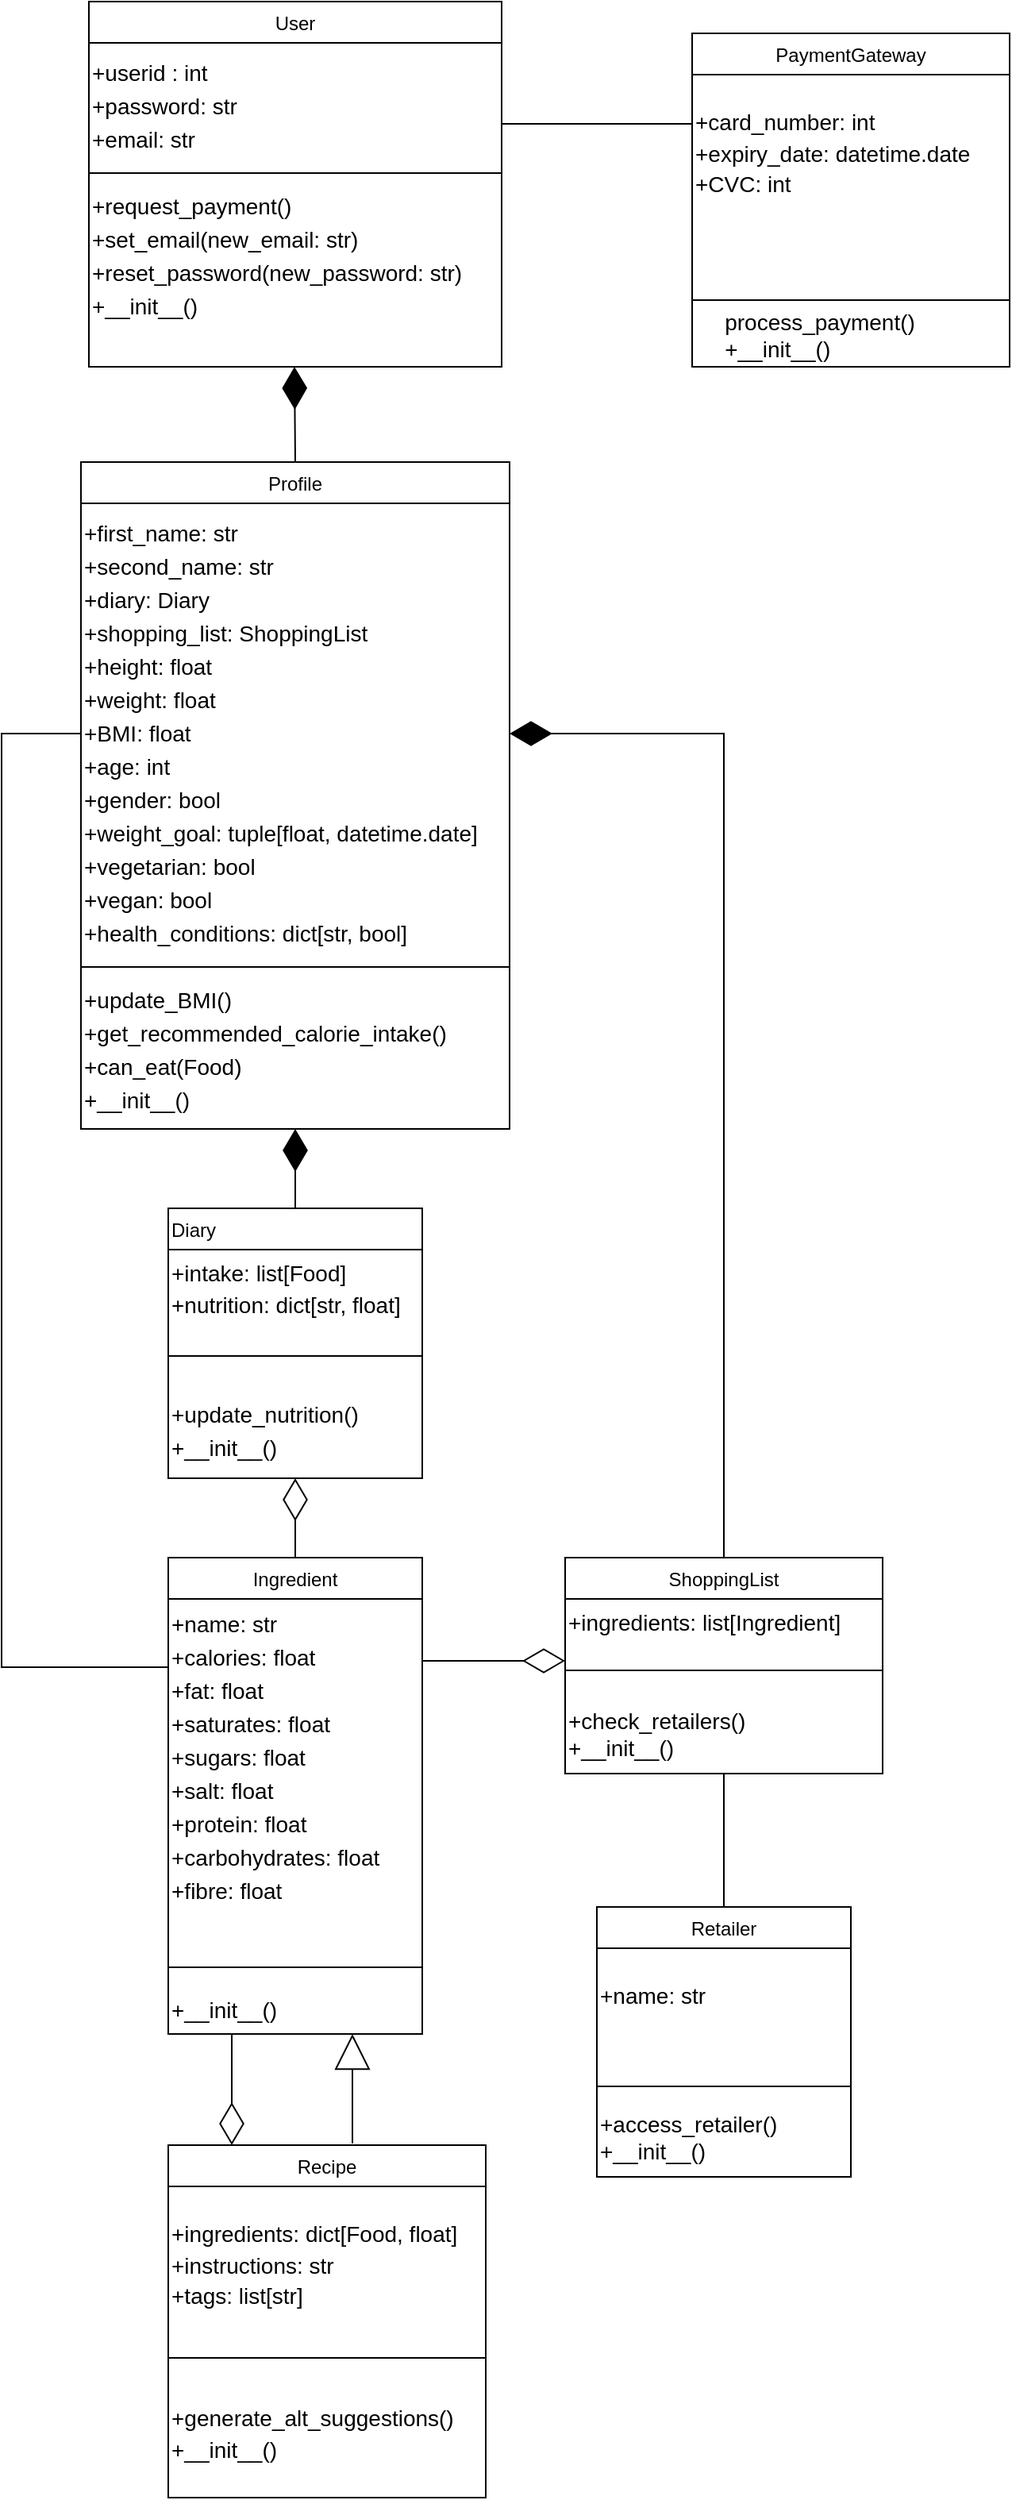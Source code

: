 <mxfile version="20.6.0" type="device"><diagram id="C5RBs43oDa-KdzZeNtuy" name="Page-1"><mxGraphModel dx="2062" dy="1122" grid="1" gridSize="10" guides="1" tooltips="1" connect="1" arrows="1" fold="1" page="1" pageScale="1" pageWidth="827" pageHeight="1169" math="0" shadow="0"><root><mxCell id="WIyWlLk6GJQsqaUBKTNV-0"/><mxCell id="WIyWlLk6GJQsqaUBKTNV-1" parent="WIyWlLk6GJQsqaUBKTNV-0"/><mxCell id="zkfFHV4jXpPFQw0GAbJ--0" value="User" style="swimlane;fontStyle=0;align=center;verticalAlign=top;childLayout=stackLayout;horizontal=1;startSize=26;horizontalStack=0;resizeParent=1;resizeLast=0;collapsible=1;marginBottom=0;rounded=0;shadow=0;strokeWidth=1;" parent="WIyWlLk6GJQsqaUBKTNV-1" vertex="1"><mxGeometry x="151" y="20" width="260" height="230" as="geometry"><mxRectangle x="290" y="45" width="160" height="26" as="alternateBounds"/></mxGeometry></mxCell><mxCell id="yMqz3nc1sIeEjmlRLhhx-20" value="&lt;font style=&quot;font-size: 14px; line-height: 1.5;&quot;&gt;+userid : int&lt;br&gt;+password: str&lt;br&gt;+email: str&lt;br&gt;&lt;/font&gt;" style="text;html=1;align=left;verticalAlign=middle;resizable=0;points=[];autosize=1;strokeColor=none;fillColor=none;fontSize=12;" parent="zkfFHV4jXpPFQw0GAbJ--0" vertex="1"><mxGeometry y="26" width="260" height="80" as="geometry"/></mxCell><mxCell id="zkfFHV4jXpPFQw0GAbJ--4" value="" style="line;html=1;strokeWidth=1;align=left;verticalAlign=middle;spacingTop=-1;spacingLeft=3;spacingRight=3;rotatable=0;labelPosition=right;points=[];portConstraint=eastwest;" parent="zkfFHV4jXpPFQw0GAbJ--0" vertex="1"><mxGeometry y="106" width="260" height="4" as="geometry"/></mxCell><mxCell id="yMqz3nc1sIeEjmlRLhhx-28" value="&lt;span style=&quot;font-size: 14px; line-height: 1.5;&quot;&gt;+request_payment()&lt;br&gt;+set_email(new_email: str)&lt;br&gt;+reset_password(new_password: str)&lt;br&gt;+__init__()&lt;br&gt;&lt;/span&gt;" style="text;html=1;align=left;verticalAlign=middle;resizable=0;points=[];autosize=1;strokeColor=none;fillColor=none;" parent="zkfFHV4jXpPFQw0GAbJ--0" vertex="1"><mxGeometry y="110" width="260" height="100" as="geometry"/></mxCell><mxCell id="yMqz3nc1sIeEjmlRLhhx-119" style="edgeStyle=orthogonalEdgeStyle;rounded=0;jumpSize=6;orthogonalLoop=1;jettySize=auto;html=1;entryX=0.25;entryY=1;entryDx=0;entryDy=0;fontSize=14;startArrow=diamondThin;startFill=0;endArrow=none;endFill=0;endSize=24;startSize=24;" parent="WIyWlLk6GJQsqaUBKTNV-1" source="7hSkZCzcM5xCHee6UhaE-2" target="yMqz3nc1sIeEjmlRLhhx-78" edge="1"><mxGeometry relative="1" as="geometry"><Array as="points"><mxPoint x="241" y="1320"/><mxPoint x="241" y="1320"/></Array></mxGeometry></mxCell><mxCell id="7hSkZCzcM5xCHee6UhaE-2" value="Recipe" style="swimlane;fontStyle=0;align=center;verticalAlign=top;childLayout=stackLayout;horizontal=1;startSize=26;horizontalStack=0;resizeParent=1;resizeLast=0;collapsible=1;marginBottom=0;rounded=0;shadow=0;strokeWidth=1;" parent="WIyWlLk6GJQsqaUBKTNV-1" vertex="1"><mxGeometry x="201" y="1370" width="200" height="222" as="geometry"><mxRectangle x="230" y="140" width="160" height="26" as="alternateBounds"/></mxGeometry></mxCell><mxCell id="yMqz3nc1sIeEjmlRLhhx-98" value="&lt;p style=&quot;line-height: 1.4;&quot;&gt;+ingredients: dict[Food, float]&lt;br&gt;+instructions: str&lt;br&gt;+tags: list[str]&lt;/p&gt;" style="text;html=1;align=left;verticalAlign=middle;resizable=0;points=[];autosize=1;strokeColor=none;fillColor=none;fontSize=14;" parent="7hSkZCzcM5xCHee6UhaE-2" vertex="1"><mxGeometry y="26" width="200" height="100" as="geometry"/></mxCell><mxCell id="7hSkZCzcM5xCHee6UhaE-3" value="" style="line;html=1;strokeWidth=1;align=left;verticalAlign=middle;spacingTop=-1;spacingLeft=3;spacingRight=3;rotatable=0;labelPosition=right;points=[];portConstraint=eastwest;" parent="7hSkZCzcM5xCHee6UhaE-2" vertex="1"><mxGeometry y="126" width="200" height="16" as="geometry"/></mxCell><mxCell id="yMqz3nc1sIeEjmlRLhhx-99" value="&lt;p style=&quot;line-height: 1.4;&quot;&gt;+generate_alt_suggestions()&lt;br&gt;+__init__()&lt;/p&gt;" style="text;html=1;align=left;verticalAlign=middle;resizable=0;points=[];autosize=1;strokeColor=none;fillColor=none;fontSize=14;" parent="7hSkZCzcM5xCHee6UhaE-2" vertex="1"><mxGeometry y="142" width="200" height="80" as="geometry"/></mxCell><mxCell id="yMqz3nc1sIeEjmlRLhhx-113" style="edgeStyle=orthogonalEdgeStyle;rounded=0;jumpSize=6;orthogonalLoop=1;jettySize=auto;html=1;fontSize=14;startArrow=diamondThin;startFill=0;endArrow=none;endFill=0;endSize=23;startSize=24;" parent="WIyWlLk6GJQsqaUBKTNV-1" source="7hSkZCzcM5xCHee6UhaE-4" edge="1"><mxGeometry relative="1" as="geometry"><mxPoint x="361" y="1065" as="targetPoint"/><Array as="points"><mxPoint x="400" y="1065"/><mxPoint x="400" y="1065"/></Array></mxGeometry></mxCell><mxCell id="yMqz3nc1sIeEjmlRLhhx-115" style="edgeStyle=orthogonalEdgeStyle;rounded=0;jumpSize=6;orthogonalLoop=1;jettySize=auto;html=1;entryX=0.5;entryY=0;entryDx=0;entryDy=0;fontSize=14;startArrow=none;startFill=0;endArrow=none;endFill=0;endSize=23;" parent="WIyWlLk6GJQsqaUBKTNV-1" source="7hSkZCzcM5xCHee6UhaE-4" target="yMqz3nc1sIeEjmlRLhhx-63" edge="1"><mxGeometry relative="1" as="geometry"/></mxCell><mxCell id="7hSkZCzcM5xCHee6UhaE-4" value="ShoppingList" style="swimlane;fontStyle=0;align=center;verticalAlign=top;childLayout=stackLayout;horizontal=1;startSize=26;horizontalStack=0;resizeParent=1;resizeLast=0;collapsible=1;marginBottom=0;rounded=0;shadow=0;strokeWidth=1;" parent="WIyWlLk6GJQsqaUBKTNV-1" vertex="1"><mxGeometry x="451" y="1000" width="200" height="136" as="geometry"><mxRectangle x="230" y="140" width="160" height="26" as="alternateBounds"/></mxGeometry></mxCell><mxCell id="yMqz3nc1sIeEjmlRLhhx-110" value="+ingredients: list[Ingredient]" style="text;html=1;align=left;verticalAlign=middle;resizable=0;points=[];autosize=1;strokeColor=none;fillColor=none;fontSize=14;" parent="7hSkZCzcM5xCHee6UhaE-4" vertex="1"><mxGeometry y="26" width="200" height="30" as="geometry"/></mxCell><mxCell id="7hSkZCzcM5xCHee6UhaE-5" value="" style="line;html=1;strokeWidth=1;align=left;verticalAlign=middle;spacingTop=-1;spacingLeft=3;spacingRight=3;rotatable=0;labelPosition=right;points=[];portConstraint=eastwest;" parent="7hSkZCzcM5xCHee6UhaE-4" vertex="1"><mxGeometry y="56" width="200" height="30" as="geometry"/></mxCell><mxCell id="yMqz3nc1sIeEjmlRLhhx-114" value="+check_retailers()&lt;br&gt;+__init__()" style="text;html=1;align=left;verticalAlign=middle;resizable=0;points=[];autosize=1;strokeColor=none;fillColor=none;fontSize=14;" parent="7hSkZCzcM5xCHee6UhaE-4" vertex="1"><mxGeometry y="86" width="200" height="50" as="geometry"/></mxCell><mxCell id="yMqz3nc1sIeEjmlRLhhx-37" value="" style="endArrow=none;endFill=0;endSize=24;html=1;rounded=0;fontSize=14;entryX=0.5;entryY=0;entryDx=0;entryDy=0;startArrow=diamondThin;startFill=1;startSize=24;" parent="WIyWlLk6GJQsqaUBKTNV-1" target="yMqz3nc1sIeEjmlRLhhx-49" edge="1"><mxGeometry width="160" relative="1" as="geometry"><mxPoint x="280.5" y="250" as="sourcePoint"/><mxPoint x="280.5" y="325" as="targetPoint"/></mxGeometry></mxCell><mxCell id="yMqz3nc1sIeEjmlRLhhx-49" value="Profile" style="swimlane;fontStyle=0;align=center;verticalAlign=top;childLayout=stackLayout;horizontal=1;startSize=26;horizontalStack=0;resizeParent=1;resizeLast=0;collapsible=1;marginBottom=0;rounded=0;shadow=0;strokeWidth=1;" parent="WIyWlLk6GJQsqaUBKTNV-1" vertex="1"><mxGeometry x="146" y="310" width="270" height="420" as="geometry"><mxRectangle x="290" y="45" width="160" height="26" as="alternateBounds"/></mxGeometry></mxCell><mxCell id="yMqz3nc1sIeEjmlRLhhx-50" value="&lt;font style=&quot;font-size: 14px; line-height: 1.5;&quot;&gt;+first_name: str&lt;br&gt;+second_name: str&lt;br&gt;+diary: Diary&lt;br&gt;+shopping_list: ShoppingList&lt;br&gt;+height: float&lt;br&gt;+weight: float&lt;br&gt;+BMI: float&lt;br&gt;+age: int&lt;br&gt;+gender: bool&lt;br&gt;+weight_goal: tuple[float, datetime.date]&lt;br&gt;+vegetarian: bool&lt;br&gt;+vegan: bool&lt;br&gt;+health_conditions: dict[str, bool]&lt;br&gt;&lt;/font&gt;" style="text;html=1;align=left;verticalAlign=middle;resizable=0;points=[];autosize=1;strokeColor=none;fillColor=none;fontSize=12;" parent="yMqz3nc1sIeEjmlRLhhx-49" vertex="1"><mxGeometry y="26" width="270" height="290" as="geometry"/></mxCell><mxCell id="yMqz3nc1sIeEjmlRLhhx-51" value="" style="line;html=1;strokeWidth=1;align=left;verticalAlign=middle;spacingTop=-1;spacingLeft=3;spacingRight=3;rotatable=0;labelPosition=right;points=[];portConstraint=eastwest;" parent="yMqz3nc1sIeEjmlRLhhx-49" vertex="1"><mxGeometry y="316" width="270" height="4" as="geometry"/></mxCell><mxCell id="yMqz3nc1sIeEjmlRLhhx-52" value="&lt;span style=&quot;font-size: 14px; line-height: 1.5;&quot;&gt;+update_BMI()&lt;br&gt;+get_recommended_calorie_intake()&lt;br&gt;+can_eat(Food)&lt;br&gt;+__init__()&lt;br&gt;&lt;/span&gt;" style="text;html=1;align=left;verticalAlign=middle;resizable=0;points=[];autosize=1;strokeColor=none;fillColor=none;" parent="yMqz3nc1sIeEjmlRLhhx-49" vertex="1"><mxGeometry y="320" width="270" height="100" as="geometry"/></mxCell><mxCell id="yMqz3nc1sIeEjmlRLhhx-82" style="edgeStyle=orthogonalEdgeStyle;rounded=0;jumpSize=6;orthogonalLoop=1;jettySize=auto;html=1;entryX=0.5;entryY=0;entryDx=0;entryDy=0;fontSize=14;startArrow=diamondThin;startFill=0;endArrow=none;endFill=0;endSize=24;startSize=24;" parent="WIyWlLk6GJQsqaUBKTNV-1" source="yMqz3nc1sIeEjmlRLhhx-53" target="yMqz3nc1sIeEjmlRLhhx-78" edge="1"><mxGeometry relative="1" as="geometry"/></mxCell><mxCell id="yMqz3nc1sIeEjmlRLhhx-53" value="Diary" style="swimlane;fontStyle=0;align=left;verticalAlign=top;childLayout=stackLayout;horizontal=1;startSize=26;horizontalStack=0;resizeParent=1;resizeLast=0;collapsible=1;marginBottom=0;rounded=0;shadow=0;strokeWidth=1;" parent="WIyWlLk6GJQsqaUBKTNV-1" vertex="1"><mxGeometry x="201" y="780" width="160" height="170" as="geometry"><mxRectangle x="230" y="140" width="160" height="26" as="alternateBounds"/></mxGeometry></mxCell><mxCell id="yMqz3nc1sIeEjmlRLhhx-91" value="&lt;span style=&quot;font-size: 14px; line-height: 1.4;&quot;&gt;+intake: list[Food]&lt;br&gt;+nutrition: dict[str, float]&lt;br&gt;&lt;/span&gt;" style="text;html=1;strokeColor=none;fillColor=none;align=left;verticalAlign=middle;whiteSpace=wrap;rounded=0;fontSize=12;" parent="yMqz3nc1sIeEjmlRLhhx-53" vertex="1"><mxGeometry y="26" width="160" height="50" as="geometry"/></mxCell><mxCell id="yMqz3nc1sIeEjmlRLhhx-54" value="" style="line;html=1;strokeWidth=1;align=left;verticalAlign=middle;spacingTop=-1;spacingLeft=3;spacingRight=3;rotatable=0;labelPosition=right;points=[];portConstraint=eastwest;" parent="yMqz3nc1sIeEjmlRLhhx-53" vertex="1"><mxGeometry y="76" width="160" height="34" as="geometry"/></mxCell><mxCell id="yMqz3nc1sIeEjmlRLhhx-93" value="&lt;span style=&quot;font-size: 14px; line-height: 1.5;&quot;&gt;+update_nutrition()&lt;br&gt;+__init__()&lt;br&gt;&lt;/span&gt;" style="text;html=1;align=left;verticalAlign=middle;resizable=0;points=[];autosize=1;strokeColor=none;fillColor=none;" parent="yMqz3nc1sIeEjmlRLhhx-53" vertex="1"><mxGeometry y="110" width="160" height="60" as="geometry"/></mxCell><mxCell id="yMqz3nc1sIeEjmlRLhhx-63" value="Retailer" style="swimlane;fontStyle=0;align=center;verticalAlign=top;childLayout=stackLayout;horizontal=1;startSize=26;horizontalStack=0;resizeParent=1;resizeLast=0;collapsible=1;marginBottom=0;rounded=0;shadow=0;strokeWidth=1;" parent="WIyWlLk6GJQsqaUBKTNV-1" vertex="1"><mxGeometry x="471" y="1220" width="160" height="170" as="geometry"><mxRectangle x="230" y="140" width="160" height="26" as="alternateBounds"/></mxGeometry></mxCell><mxCell id="yMqz3nc1sIeEjmlRLhhx-101" value="&lt;p style=&quot;line-height: 1.4;&quot;&gt;+name: str&lt;br&gt;&lt;br&gt;&lt;/p&gt;" style="text;html=1;align=left;verticalAlign=middle;resizable=0;points=[];autosize=1;strokeColor=none;fillColor=none;fontSize=14;" parent="yMqz3nc1sIeEjmlRLhhx-63" vertex="1"><mxGeometry y="26" width="160" height="80" as="geometry"/></mxCell><mxCell id="yMqz3nc1sIeEjmlRLhhx-64" value="" style="line;html=1;strokeWidth=1;align=left;verticalAlign=middle;spacingTop=-1;spacingLeft=3;spacingRight=3;rotatable=0;labelPosition=right;points=[];portConstraint=eastwest;" parent="yMqz3nc1sIeEjmlRLhhx-63" vertex="1"><mxGeometry y="106" width="160" height="14" as="geometry"/></mxCell><mxCell id="yMqz3nc1sIeEjmlRLhhx-105" value="+access_retailer()&lt;br&gt;+__init__()" style="text;html=1;align=left;verticalAlign=middle;resizable=0;points=[];autosize=1;strokeColor=none;fillColor=none;fontSize=14;" parent="yMqz3nc1sIeEjmlRLhhx-63" vertex="1"><mxGeometry y="120" width="160" height="50" as="geometry"/></mxCell><mxCell id="yMqz3nc1sIeEjmlRLhhx-78" value="Ingredient" style="swimlane;fontStyle=0;align=center;verticalAlign=top;childLayout=stackLayout;horizontal=1;startSize=26;horizontalStack=0;resizeParent=1;resizeLast=0;collapsible=1;marginBottom=0;rounded=0;shadow=0;strokeWidth=1;" parent="WIyWlLk6GJQsqaUBKTNV-1" vertex="1"><mxGeometry x="201" y="1000" width="160" height="300" as="geometry"><mxRectangle x="230" y="140" width="160" height="26" as="alternateBounds"/></mxGeometry></mxCell><mxCell id="yMqz3nc1sIeEjmlRLhhx-96" value="&lt;span style=&quot;font-size: 14px; line-height: 1.5;&quot;&gt;+name: str&lt;br&gt;+calories: float&lt;br&gt;+fat: float&lt;br&gt;+saturates: float&lt;br&gt;+sugars: float&lt;br&gt;+salt: float&lt;br&gt;+protein: float&lt;br&gt;+carbohydrates: float&lt;br&gt;+fibre: float&lt;br&gt;&lt;br&gt;&lt;/span&gt;" style="text;html=1;align=left;verticalAlign=middle;resizable=0;points=[];autosize=1;strokeColor=none;fillColor=none;" parent="yMqz3nc1sIeEjmlRLhhx-78" vertex="1"><mxGeometry y="26" width="160" height="220" as="geometry"/></mxCell><mxCell id="yMqz3nc1sIeEjmlRLhhx-79" value="" style="line;html=1;strokeWidth=1;align=left;verticalAlign=middle;spacingTop=-1;spacingLeft=3;spacingRight=3;rotatable=0;labelPosition=right;points=[];portConstraint=eastwest;" parent="yMqz3nc1sIeEjmlRLhhx-78" vertex="1"><mxGeometry y="246" width="160" height="24" as="geometry"/></mxCell><mxCell id="yMqz3nc1sIeEjmlRLhhx-121" value="&lt;span style=&quot;&quot;&gt;+__init__()&lt;/span&gt;" style="text;html=1;align=left;verticalAlign=middle;resizable=0;points=[];autosize=1;strokeColor=none;fillColor=none;fontSize=14;" parent="yMqz3nc1sIeEjmlRLhhx-78" vertex="1"><mxGeometry y="270" width="160" height="30" as="geometry"/></mxCell><mxCell id="yMqz3nc1sIeEjmlRLhhx-81" style="edgeStyle=orthogonalEdgeStyle;rounded=0;jumpSize=6;orthogonalLoop=1;jettySize=auto;html=1;entryX=0.5;entryY=0;entryDx=0;entryDy=0;fontSize=14;startArrow=diamondThin;startFill=1;endArrow=none;endFill=0;endSize=24;startSize=24;" parent="WIyWlLk6GJQsqaUBKTNV-1" source="yMqz3nc1sIeEjmlRLhhx-52" target="yMqz3nc1sIeEjmlRLhhx-53" edge="1"><mxGeometry relative="1" as="geometry"/></mxCell><mxCell id="yMqz3nc1sIeEjmlRLhhx-87" style="edgeStyle=orthogonalEdgeStyle;rounded=0;jumpSize=6;orthogonalLoop=1;jettySize=auto;html=1;entryX=0;entryY=0.5;entryDx=0;entryDy=0;fontSize=14;startArrow=none;startFill=0;endArrow=none;endFill=0;endSize=23;" parent="WIyWlLk6GJQsqaUBKTNV-1" source="yMqz3nc1sIeEjmlRLhhx-50" target="yMqz3nc1sIeEjmlRLhhx-78" edge="1"><mxGeometry relative="1" as="geometry"><Array as="points"><mxPoint x="96" y="481"/><mxPoint x="96" y="1069"/></Array></mxGeometry></mxCell><mxCell id="yMqz3nc1sIeEjmlRLhhx-107" style="edgeStyle=orthogonalEdgeStyle;rounded=0;jumpSize=6;orthogonalLoop=1;jettySize=auto;html=1;fontSize=14;startArrow=none;startFill=0;endArrow=none;endFill=0;endSize=23;entryX=0;entryY=0.618;entryDx=0;entryDy=0;entryPerimeter=0;" parent="WIyWlLk6GJQsqaUBKTNV-1" source="yMqz3nc1sIeEjmlRLhhx-20" target="yMqz3nc1sIeEjmlRLhhx-109" edge="1"><mxGeometry relative="1" as="geometry"><mxPoint x="526" y="96" as="targetPoint"/><Array as="points"><mxPoint x="451" y="97"/><mxPoint x="451" y="97"/></Array></mxGeometry></mxCell><mxCell id="yMqz3nc1sIeEjmlRLhhx-108" value="PaymentGateway" style="swimlane;fontStyle=0;align=center;verticalAlign=top;childLayout=stackLayout;horizontal=1;startSize=26;horizontalStack=0;resizeParent=1;resizeLast=0;collapsible=1;marginBottom=0;rounded=0;shadow=0;strokeWidth=1;" parent="WIyWlLk6GJQsqaUBKTNV-1" vertex="1"><mxGeometry x="531" y="40" width="200" height="210" as="geometry"><mxRectangle x="230" y="140" width="160" height="26" as="alternateBounds"/></mxGeometry></mxCell><mxCell id="yMqz3nc1sIeEjmlRLhhx-116" value="&lt;p style=&quot;line-height: 1.4;&quot;&gt;+card_number: int&lt;br&gt;+expiry_date: datetime.date&lt;br&gt;+CVC: int&lt;br&gt;&lt;/p&gt;" style="text;html=1;align=left;verticalAlign=middle;resizable=0;points=[];autosize=1;strokeColor=none;fillColor=none;fontSize=14;" parent="yMqz3nc1sIeEjmlRLhhx-108" vertex="1"><mxGeometry y="26" width="200" height="100" as="geometry"/></mxCell><mxCell id="yMqz3nc1sIeEjmlRLhhx-109" value="" style="line;html=1;strokeWidth=1;align=left;verticalAlign=middle;spacingTop=-1;spacingLeft=3;spacingRight=3;rotatable=0;labelPosition=right;points=[];portConstraint=eastwest;" parent="yMqz3nc1sIeEjmlRLhhx-108" vertex="1"><mxGeometry y="126" width="200" height="84" as="geometry"/></mxCell><mxCell id="yMqz3nc1sIeEjmlRLhhx-120" value="process_payment()&lt;br&gt;&lt;div style=&quot;text-align: left;&quot;&gt;&lt;span style=&quot;background-color: initial;&quot;&gt;+__init__()&lt;/span&gt;&lt;/div&gt;" style="text;html=1;align=center;verticalAlign=middle;resizable=0;points=[];autosize=1;strokeColor=none;fillColor=none;fontSize=14;" parent="WIyWlLk6GJQsqaUBKTNV-1" vertex="1"><mxGeometry x="541" y="205" width="140" height="50" as="geometry"/></mxCell><mxCell id="5bIHRVy_Gk3GLJtc9ZdK-2" style="edgeStyle=orthogonalEdgeStyle;rounded=0;orthogonalLoop=1;jettySize=auto;html=1;entryX=0.58;entryY=-0.005;entryDx=0;entryDy=0;entryPerimeter=0;startArrow=block;startFill=0;endArrow=none;endFill=0;startSize=20;endSize=24;" parent="WIyWlLk6GJQsqaUBKTNV-1" target="7hSkZCzcM5xCHee6UhaE-2" edge="1"><mxGeometry relative="1" as="geometry"><mxPoint x="317" y="1300" as="sourcePoint"/><Array as="points"><mxPoint x="317" y="1350"/><mxPoint x="317" y="1350"/></Array></mxGeometry></mxCell><mxCell id="5bIHRVy_Gk3GLJtc9ZdK-3" style="edgeStyle=orthogonalEdgeStyle;rounded=0;orthogonalLoop=1;jettySize=auto;html=1;entryX=0.5;entryY=0;entryDx=0;entryDy=0;startArrow=diamondThin;startFill=1;endArrow=none;endFill=0;startSize=24;endSize=24;" parent="WIyWlLk6GJQsqaUBKTNV-1" source="yMqz3nc1sIeEjmlRLhhx-50" target="7hSkZCzcM5xCHee6UhaE-4" edge="1"><mxGeometry relative="1" as="geometry"/></mxCell></root></mxGraphModel></diagram></mxfile>